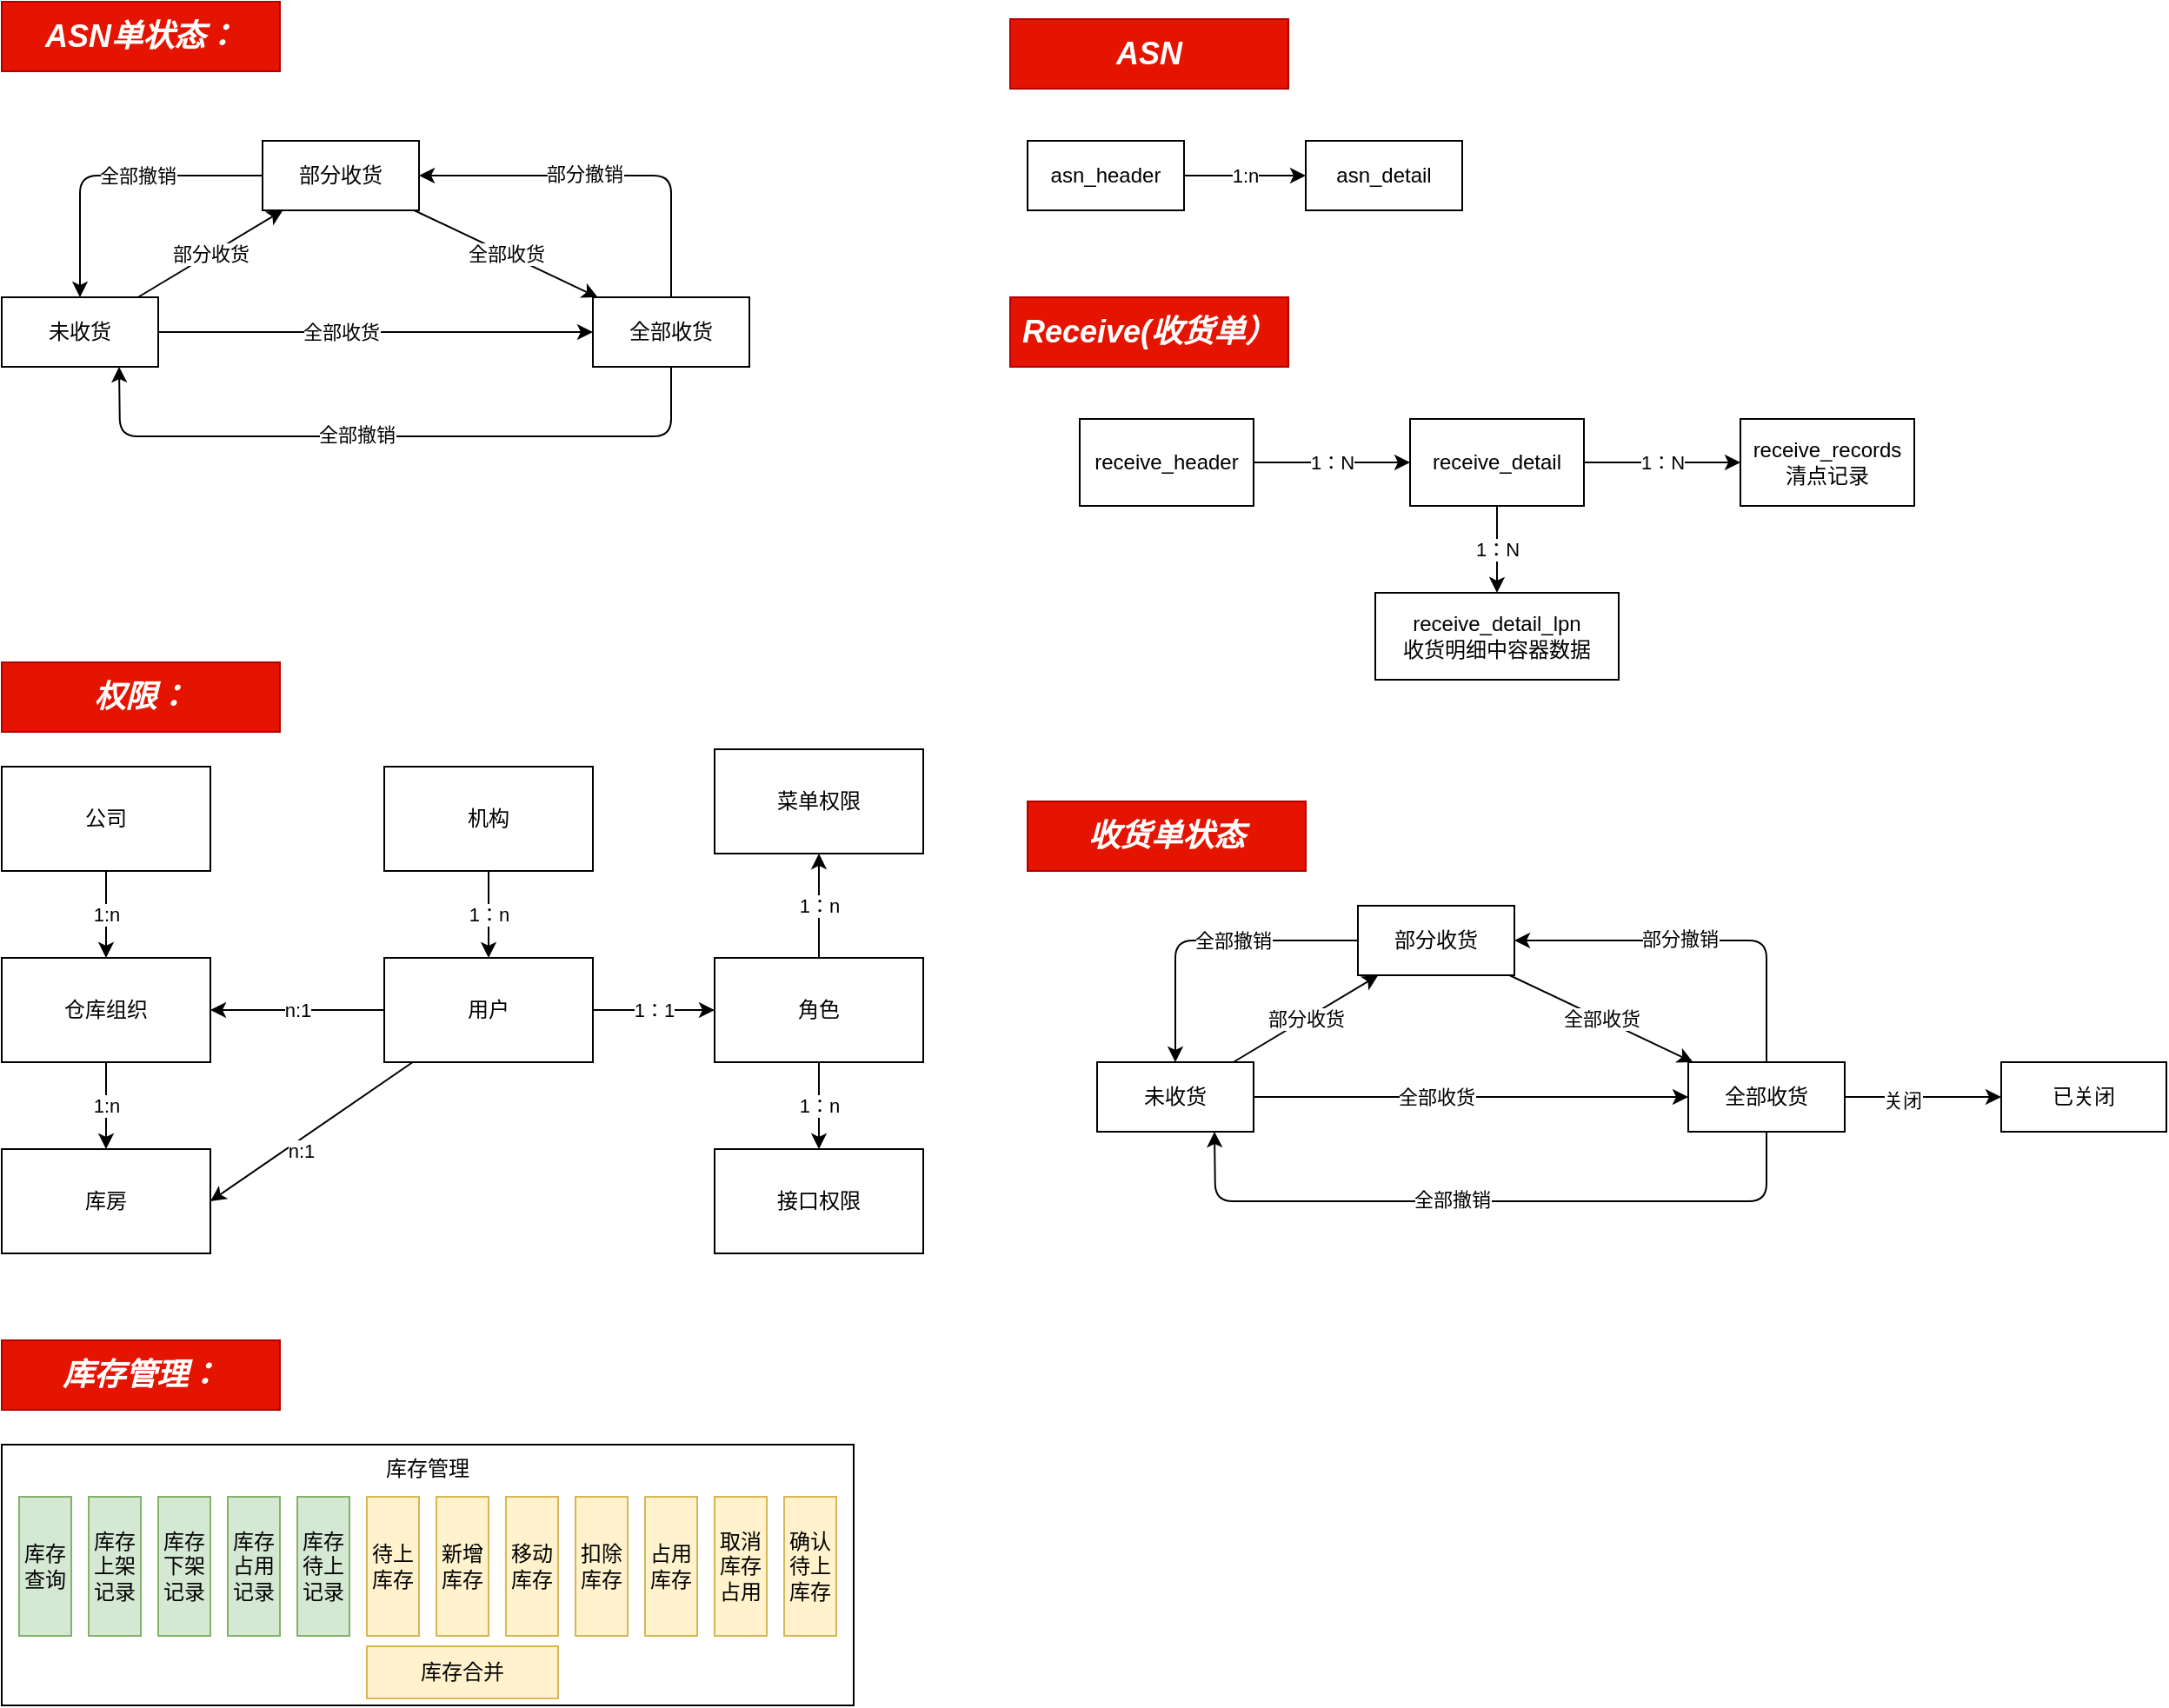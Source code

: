 <mxfile>
    <diagram id="C4KsjIPxMO-xnNNHDveo" name="第 1 页">
        <mxGraphModel dx="1347" dy="790" grid="1" gridSize="10" guides="1" tooltips="1" connect="1" arrows="1" fold="1" page="1" pageScale="1" pageWidth="1200" pageHeight="1600" math="0" shadow="0">
            <root>
                <mxCell id="0"/>
                <mxCell id="1" parent="0"/>
                <mxCell id="2" value="部分收货" style="edgeStyle=none;html=1;" parent="1" source="6" target="10" edge="1">
                    <mxGeometry relative="1" as="geometry"/>
                </mxCell>
                <mxCell id="4" style="edgeStyle=none;html=1;" parent="1" source="6" target="15" edge="1">
                    <mxGeometry relative="1" as="geometry"/>
                </mxCell>
                <mxCell id="5" value="全部收货" style="edgeLabel;html=1;align=center;verticalAlign=middle;resizable=0;points=[];" parent="4" connectable="0" vertex="1">
                    <mxGeometry x="-0.16" relative="1" as="geometry">
                        <mxPoint as="offset"/>
                    </mxGeometry>
                </mxCell>
                <mxCell id="6" value="未收货" style="whiteSpace=wrap;html=1;" parent="1" vertex="1">
                    <mxGeometry x="20" y="200" width="90" height="40" as="geometry"/>
                </mxCell>
                <mxCell id="7" value="全部收货" style="edgeStyle=none;html=1;" parent="1" source="10" target="15" edge="1">
                    <mxGeometry relative="1" as="geometry"/>
                </mxCell>
                <mxCell id="8" style="edgeStyle=none;html=1;entryX=0.5;entryY=0;entryDx=0;entryDy=0;" parent="1" source="10" target="6" edge="1">
                    <mxGeometry relative="1" as="geometry">
                        <Array as="points">
                            <mxPoint x="65" y="130"/>
                        </Array>
                    </mxGeometry>
                </mxCell>
                <mxCell id="9" value="全部撤销" style="edgeLabel;html=1;align=center;verticalAlign=middle;resizable=0;points=[];" parent="8" connectable="0" vertex="1">
                    <mxGeometry x="-0.177" relative="1" as="geometry">
                        <mxPoint as="offset"/>
                    </mxGeometry>
                </mxCell>
                <mxCell id="10" value="部分收货" style="whiteSpace=wrap;html=1;" parent="1" vertex="1">
                    <mxGeometry x="170" y="110" width="90" height="40" as="geometry"/>
                </mxCell>
                <mxCell id="11" style="edgeStyle=none;html=1;entryX=0.75;entryY=1;entryDx=0;entryDy=0;exitX=0.5;exitY=1;exitDx=0;exitDy=0;" parent="1" source="15" target="6" edge="1">
                    <mxGeometry relative="1" as="geometry">
                        <Array as="points">
                            <mxPoint x="405" y="280"/>
                            <mxPoint x="88" y="280"/>
                        </Array>
                    </mxGeometry>
                </mxCell>
                <mxCell id="12" value="全部撤销" style="edgeLabel;html=1;align=center;verticalAlign=middle;resizable=0;points=[];" parent="11" connectable="0" vertex="1">
                    <mxGeometry x="0.113" y="-1" relative="1" as="geometry">
                        <mxPoint as="offset"/>
                    </mxGeometry>
                </mxCell>
                <mxCell id="13" style="edgeStyle=none;html=1;entryX=1;entryY=0.5;entryDx=0;entryDy=0;" parent="1" source="15" target="10" edge="1">
                    <mxGeometry relative="1" as="geometry">
                        <Array as="points">
                            <mxPoint x="405" y="130"/>
                        </Array>
                    </mxGeometry>
                </mxCell>
                <mxCell id="14" value="部分撤销" style="edgeLabel;html=1;align=center;verticalAlign=middle;resizable=0;points=[];" parent="13" connectable="0" vertex="1">
                    <mxGeometry x="0.116" y="-1" relative="1" as="geometry">
                        <mxPoint as="offset"/>
                    </mxGeometry>
                </mxCell>
                <mxCell id="15" value="全部收货" style="whiteSpace=wrap;html=1;" parent="1" vertex="1">
                    <mxGeometry x="360" y="200" width="90" height="40" as="geometry"/>
                </mxCell>
                <mxCell id="17" value="ASN单状态：" style="whiteSpace=wrap;html=1;fillColor=#e51400;fontColor=#ffffff;strokeColor=#B20000;fontStyle=3;fontSize=18;" parent="1" vertex="1">
                    <mxGeometry x="20" y="30" width="160" height="40" as="geometry"/>
                </mxCell>
                <mxCell id="18" value="1:n" style="edgeStyle=none;html=1;" parent="1" source="19" target="21" edge="1">
                    <mxGeometry relative="1" as="geometry"/>
                </mxCell>
                <mxCell id="19" value="公司" style="whiteSpace=wrap;html=1;" parent="1" vertex="1">
                    <mxGeometry x="20" y="470" width="120" height="60" as="geometry"/>
                </mxCell>
                <mxCell id="20" value="1:n" style="edgeStyle=none;html=1;" parent="1" source="21" target="22" edge="1">
                    <mxGeometry relative="1" as="geometry"/>
                </mxCell>
                <mxCell id="21" value="仓库组织" style="whiteSpace=wrap;html=1;" parent="1" vertex="1">
                    <mxGeometry x="20" y="580" width="120" height="60" as="geometry"/>
                </mxCell>
                <mxCell id="22" value="库房" style="whiteSpace=wrap;html=1;" parent="1" vertex="1">
                    <mxGeometry x="20" y="690" width="120" height="60" as="geometry"/>
                </mxCell>
                <mxCell id="23" value="1：1" style="edgeStyle=none;html=1;" parent="1" source="27" target="32" edge="1">
                    <mxGeometry relative="1" as="geometry"/>
                </mxCell>
                <mxCell id="24" value="n:1" style="edgeStyle=none;html=1;" parent="1" source="27" target="21" edge="1">
                    <mxGeometry relative="1" as="geometry"/>
                </mxCell>
                <mxCell id="25" style="edgeStyle=none;html=1;entryX=1;entryY=0.5;entryDx=0;entryDy=0;" parent="1" source="27" target="22" edge="1">
                    <mxGeometry relative="1" as="geometry"/>
                </mxCell>
                <mxCell id="26" value="n:1" style="edgeLabel;html=1;align=center;verticalAlign=middle;resizable=0;points=[];" parent="25" vertex="1" connectable="0">
                    <mxGeometry x="0.151" y="5" relative="1" as="geometry">
                        <mxPoint as="offset"/>
                    </mxGeometry>
                </mxCell>
                <mxCell id="27" value="用户" style="whiteSpace=wrap;html=1;" parent="1" vertex="1">
                    <mxGeometry x="240" y="580" width="120" height="60" as="geometry"/>
                </mxCell>
                <mxCell id="28" value="菜单权限" style="whiteSpace=wrap;html=1;" parent="1" vertex="1">
                    <mxGeometry x="430" y="460" width="120" height="60" as="geometry"/>
                </mxCell>
                <mxCell id="29" value="接口权限" style="whiteSpace=wrap;html=1;" parent="1" vertex="1">
                    <mxGeometry x="430" y="690" width="120" height="60" as="geometry"/>
                </mxCell>
                <mxCell id="30" value="1：n" style="edgeStyle=none;html=1;entryX=0.5;entryY=1;entryDx=0;entryDy=0;" parent="1" source="32" target="28" edge="1">
                    <mxGeometry relative="1" as="geometry"/>
                </mxCell>
                <mxCell id="31" value="1：n" style="edgeStyle=none;html=1;entryX=0.5;entryY=0;entryDx=0;entryDy=0;" parent="1" source="32" target="29" edge="1">
                    <mxGeometry relative="1" as="geometry"/>
                </mxCell>
                <mxCell id="32" value="角色" style="whiteSpace=wrap;html=1;" parent="1" vertex="1">
                    <mxGeometry x="430" y="580" width="120" height="60" as="geometry"/>
                </mxCell>
                <mxCell id="33" value="库存管理" style="whiteSpace=wrap;html=1;verticalAlign=top;" parent="1" vertex="1">
                    <mxGeometry x="20" y="860" width="490" height="150" as="geometry"/>
                </mxCell>
                <mxCell id="34" value="库存合并" style="whiteSpace=wrap;html=1;horizontal=1;verticalAlign=middle;fillColor=#fff2cc;strokeColor=#d6b656;" parent="1" vertex="1">
                    <mxGeometry x="230" y="976" width="110" height="30" as="geometry"/>
                </mxCell>
                <mxCell id="35" value="库存查询" style="whiteSpace=wrap;html=1;horizontal=1;verticalAlign=middle;labelBackgroundColor=none;fillColor=#d5e8d4;strokeColor=#82b366;" parent="1" vertex="1">
                    <mxGeometry x="30" y="890" width="30" height="80" as="geometry"/>
                </mxCell>
                <mxCell id="36" value="新增库存" style="whiteSpace=wrap;html=1;horizontal=1;verticalAlign=middle;fillColor=#fff2cc;strokeColor=#d6b656;" parent="1" vertex="1">
                    <mxGeometry x="270" y="890" width="30" height="80" as="geometry"/>
                </mxCell>
                <mxCell id="37" value="移动库存" style="whiteSpace=wrap;html=1;horizontal=1;verticalAlign=middle;fillColor=#fff2cc;strokeColor=#d6b656;" parent="1" vertex="1">
                    <mxGeometry x="310" y="890" width="30" height="80" as="geometry"/>
                </mxCell>
                <mxCell id="38" value="扣除库存" style="whiteSpace=wrap;html=1;horizontal=1;verticalAlign=middle;fillColor=#fff2cc;strokeColor=#d6b656;" parent="1" vertex="1">
                    <mxGeometry x="350" y="890" width="30" height="80" as="geometry"/>
                </mxCell>
                <mxCell id="39" value="占用库存" style="whiteSpace=wrap;html=1;horizontal=1;verticalAlign=middle;fillColor=#fff2cc;strokeColor=#d6b656;" parent="1" vertex="1">
                    <mxGeometry x="390" y="890" width="30" height="80" as="geometry"/>
                </mxCell>
                <mxCell id="40" value="待上库存" style="whiteSpace=wrap;html=1;horizontal=1;verticalAlign=middle;fillColor=#fff2cc;strokeColor=#d6b656;" parent="1" vertex="1">
                    <mxGeometry x="230" y="890" width="30" height="80" as="geometry"/>
                </mxCell>
                <mxCell id="41" value="取消库存占用" style="whiteSpace=wrap;html=1;horizontal=1;verticalAlign=middle;fillColor=#fff2cc;strokeColor=#d6b656;" parent="1" vertex="1">
                    <mxGeometry x="430" y="890" width="30" height="80" as="geometry"/>
                </mxCell>
                <mxCell id="42" value="确认待上库存" style="whiteSpace=wrap;html=1;horizontal=1;verticalAlign=middle;fillColor=#fff2cc;strokeColor=#d6b656;" parent="1" vertex="1">
                    <mxGeometry x="470" y="890" width="30" height="80" as="geometry"/>
                </mxCell>
                <mxCell id="43" value="库存上架记录" style="whiteSpace=wrap;html=1;horizontal=1;verticalAlign=middle;fillColor=#d5e8d4;strokeColor=#82b366;" parent="1" vertex="1">
                    <mxGeometry x="70" y="890" width="30" height="80" as="geometry"/>
                </mxCell>
                <mxCell id="44" value="库存下架记录" style="whiteSpace=wrap;html=1;horizontal=1;verticalAlign=middle;fillColor=#d5e8d4;strokeColor=#82b366;" parent="1" vertex="1">
                    <mxGeometry x="110" y="890" width="30" height="80" as="geometry"/>
                </mxCell>
                <mxCell id="45" value="库存占用记录" style="whiteSpace=wrap;html=1;horizontal=1;verticalAlign=middle;fillColor=#d5e8d4;strokeColor=#82b366;" parent="1" vertex="1">
                    <mxGeometry x="150" y="890" width="30" height="80" as="geometry"/>
                </mxCell>
                <mxCell id="46" value="库存待上记录" style="whiteSpace=wrap;html=1;horizontal=1;verticalAlign=middle;fillColor=#d5e8d4;strokeColor=#82b366;" parent="1" vertex="1">
                    <mxGeometry x="190" y="890" width="30" height="80" as="geometry"/>
                </mxCell>
                <mxCell id="47" value="权限：" style="whiteSpace=wrap;html=1;fillColor=#e51400;fontColor=#ffffff;strokeColor=#B20000;fontStyle=3;fontSize=18;" parent="1" vertex="1">
                    <mxGeometry x="20" y="410" width="160" height="40" as="geometry"/>
                </mxCell>
                <mxCell id="48" value="库存管理：" style="whiteSpace=wrap;html=1;fillColor=#e51400;fontColor=#ffffff;strokeColor=#B20000;fontStyle=3;fontSize=18;" parent="1" vertex="1">
                    <mxGeometry x="20" y="800" width="160" height="40" as="geometry"/>
                </mxCell>
                <mxCell id="51" value="1：n" style="edgeStyle=none;html=1;" parent="1" source="49" target="27" edge="1">
                    <mxGeometry relative="1" as="geometry"/>
                </mxCell>
                <mxCell id="49" value="机构" style="whiteSpace=wrap;html=1;" parent="1" vertex="1">
                    <mxGeometry x="240" y="470" width="120" height="60" as="geometry"/>
                </mxCell>
                <mxCell id="52" value="ASN" style="whiteSpace=wrap;html=1;fillColor=#e51400;fontColor=#ffffff;strokeColor=#B20000;fontStyle=3;fontSize=18;" parent="1" vertex="1">
                    <mxGeometry x="600" y="40" width="160" height="40" as="geometry"/>
                </mxCell>
                <mxCell id="55" value="1:n" style="edgeStyle=none;html=1;" parent="1" source="53" target="54" edge="1">
                    <mxGeometry relative="1" as="geometry"/>
                </mxCell>
                <mxCell id="53" value="asn_header" style="whiteSpace=wrap;html=1;" parent="1" vertex="1">
                    <mxGeometry x="610" y="110" width="90" height="40" as="geometry"/>
                </mxCell>
                <mxCell id="54" value="asn_detail" style="whiteSpace=wrap;html=1;" parent="1" vertex="1">
                    <mxGeometry x="770" y="110" width="90" height="40" as="geometry"/>
                </mxCell>
                <mxCell id="56" value="Receive(收货单）" style="whiteSpace=wrap;html=1;fillColor=#e51400;fontColor=#ffffff;strokeColor=#B20000;fontStyle=3;fontSize=18;" parent="1" vertex="1">
                    <mxGeometry x="600" y="200" width="160" height="40" as="geometry"/>
                </mxCell>
                <mxCell id="62" value="1：N" style="edgeStyle=none;html=1;entryX=0;entryY=0.5;entryDx=0;entryDy=0;" edge="1" parent="1" source="58" target="59">
                    <mxGeometry relative="1" as="geometry"/>
                </mxCell>
                <mxCell id="58" value="receive_header" style="whiteSpace=wrap;html=1;" vertex="1" parent="1">
                    <mxGeometry x="640" y="270" width="100" height="50" as="geometry"/>
                </mxCell>
                <mxCell id="63" value="1：N" style="edgeStyle=none;html=1;exitX=1;exitY=0.5;exitDx=0;exitDy=0;entryX=0;entryY=0.5;entryDx=0;entryDy=0;" edge="1" parent="1" source="59" target="60">
                    <mxGeometry relative="1" as="geometry"/>
                </mxCell>
                <mxCell id="64" value="1：N" style="edgeStyle=none;html=1;exitX=0.5;exitY=1;exitDx=0;exitDy=0;entryX=0.5;entryY=0;entryDx=0;entryDy=0;" edge="1" parent="1" source="59" target="61">
                    <mxGeometry relative="1" as="geometry"/>
                </mxCell>
                <mxCell id="59" value="receive_detail" style="whiteSpace=wrap;html=1;" vertex="1" parent="1">
                    <mxGeometry x="830" y="270" width="100" height="50" as="geometry"/>
                </mxCell>
                <mxCell id="60" value="receive_records&lt;br&gt;清点记录" style="whiteSpace=wrap;html=1;" vertex="1" parent="1">
                    <mxGeometry x="1020" y="270" width="100" height="50" as="geometry"/>
                </mxCell>
                <mxCell id="61" value="receive_detail_lpn&lt;br&gt;收货明细中容器数据" style="whiteSpace=wrap;html=1;" vertex="1" parent="1">
                    <mxGeometry x="810" y="370" width="140" height="50" as="geometry"/>
                </mxCell>
                <mxCell id="65" value="收货单状态" style="whiteSpace=wrap;html=1;fillColor=#e51400;fontColor=#ffffff;strokeColor=#B20000;fontStyle=3;fontSize=18;" vertex="1" parent="1">
                    <mxGeometry x="610" y="490" width="160" height="40" as="geometry"/>
                </mxCell>
                <mxCell id="66" value="部分收货" style="edgeStyle=none;html=1;" edge="1" parent="1" source="69" target="73">
                    <mxGeometry relative="1" as="geometry"/>
                </mxCell>
                <mxCell id="67" style="edgeStyle=none;html=1;" edge="1" parent="1" source="69" target="78">
                    <mxGeometry relative="1" as="geometry"/>
                </mxCell>
                <mxCell id="68" value="全部收货" style="edgeLabel;html=1;align=center;verticalAlign=middle;resizable=0;points=[];" connectable="0" vertex="1" parent="67">
                    <mxGeometry x="-0.16" relative="1" as="geometry">
                        <mxPoint as="offset"/>
                    </mxGeometry>
                </mxCell>
                <mxCell id="69" value="未收货" style="whiteSpace=wrap;html=1;" vertex="1" parent="1">
                    <mxGeometry x="650" y="640" width="90" height="40" as="geometry"/>
                </mxCell>
                <mxCell id="70" value="全部收货" style="edgeStyle=none;html=1;" edge="1" parent="1" source="73" target="78">
                    <mxGeometry relative="1" as="geometry"/>
                </mxCell>
                <mxCell id="71" style="edgeStyle=none;html=1;entryX=0.5;entryY=0;entryDx=0;entryDy=0;" edge="1" parent="1" source="73" target="69">
                    <mxGeometry relative="1" as="geometry">
                        <Array as="points">
                            <mxPoint x="695" y="570"/>
                        </Array>
                    </mxGeometry>
                </mxCell>
                <mxCell id="72" value="全部撤销" style="edgeLabel;html=1;align=center;verticalAlign=middle;resizable=0;points=[];" connectable="0" vertex="1" parent="71">
                    <mxGeometry x="-0.177" relative="1" as="geometry">
                        <mxPoint as="offset"/>
                    </mxGeometry>
                </mxCell>
                <mxCell id="73" value="部分收货" style="whiteSpace=wrap;html=1;" vertex="1" parent="1">
                    <mxGeometry x="800" y="550" width="90" height="40" as="geometry"/>
                </mxCell>
                <mxCell id="74" style="edgeStyle=none;html=1;entryX=0.75;entryY=1;entryDx=0;entryDy=0;exitX=0.5;exitY=1;exitDx=0;exitDy=0;" edge="1" parent="1" source="78" target="69">
                    <mxGeometry relative="1" as="geometry">
                        <Array as="points">
                            <mxPoint x="1035" y="720"/>
                            <mxPoint x="718" y="720"/>
                        </Array>
                    </mxGeometry>
                </mxCell>
                <mxCell id="75" value="全部撤销" style="edgeLabel;html=1;align=center;verticalAlign=middle;resizable=0;points=[];" connectable="0" vertex="1" parent="74">
                    <mxGeometry x="0.113" y="-1" relative="1" as="geometry">
                        <mxPoint as="offset"/>
                    </mxGeometry>
                </mxCell>
                <mxCell id="76" style="edgeStyle=none;html=1;entryX=1;entryY=0.5;entryDx=0;entryDy=0;" edge="1" parent="1" source="78" target="73">
                    <mxGeometry relative="1" as="geometry">
                        <Array as="points">
                            <mxPoint x="1035" y="570"/>
                        </Array>
                    </mxGeometry>
                </mxCell>
                <mxCell id="77" value="部分撤销" style="edgeLabel;html=1;align=center;verticalAlign=middle;resizable=0;points=[];" connectable="0" vertex="1" parent="76">
                    <mxGeometry x="0.116" y="-1" relative="1" as="geometry">
                        <mxPoint as="offset"/>
                    </mxGeometry>
                </mxCell>
                <mxCell id="80" value="" style="edgeStyle=none;html=1;" edge="1" parent="1" source="78" target="79">
                    <mxGeometry relative="1" as="geometry"/>
                </mxCell>
                <mxCell id="81" value="关闭" style="edgeLabel;html=1;align=center;verticalAlign=middle;resizable=0;points=[];" vertex="1" connectable="0" parent="80">
                    <mxGeometry x="-0.267" y="-2" relative="1" as="geometry">
                        <mxPoint as="offset"/>
                    </mxGeometry>
                </mxCell>
                <mxCell id="78" value="全部收货" style="whiteSpace=wrap;html=1;" vertex="1" parent="1">
                    <mxGeometry x="990" y="640" width="90" height="40" as="geometry"/>
                </mxCell>
                <mxCell id="79" value="已关闭" style="whiteSpace=wrap;html=1;" vertex="1" parent="1">
                    <mxGeometry x="1170" y="640" width="95" height="40" as="geometry"/>
                </mxCell>
            </root>
        </mxGraphModel>
    </diagram>
</mxfile>
